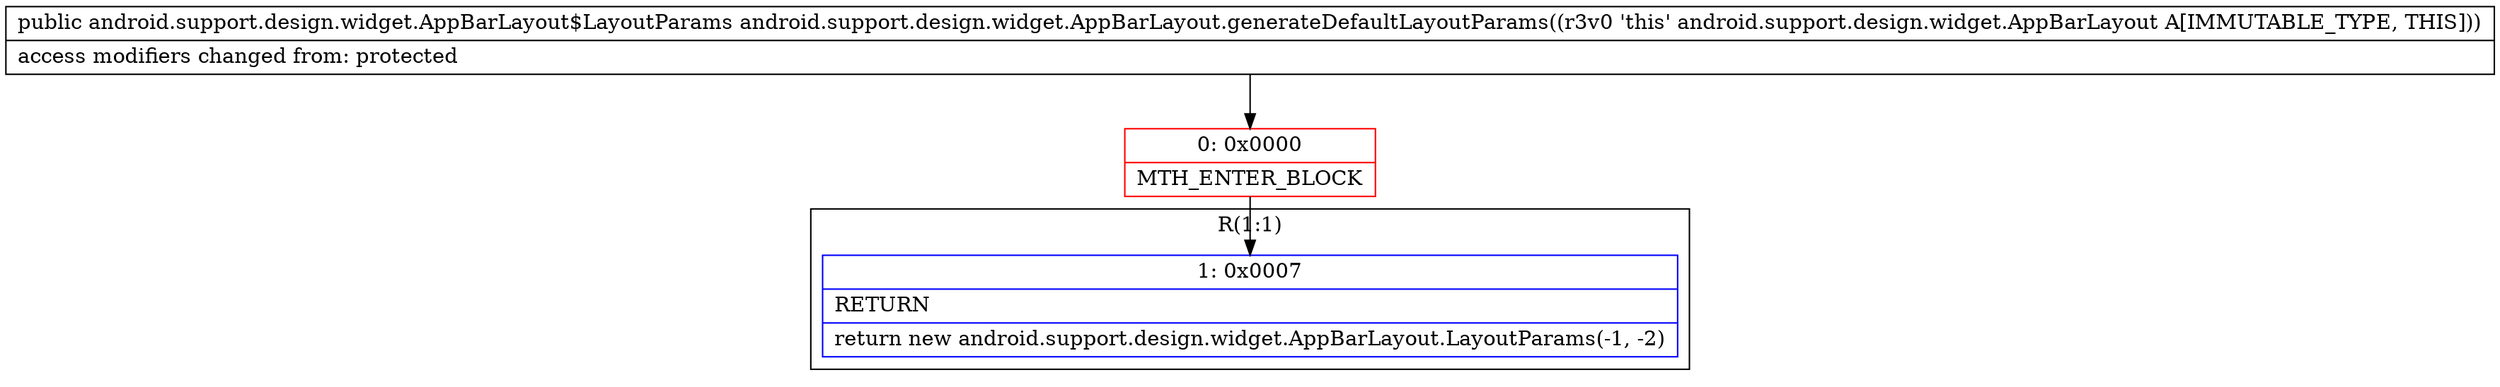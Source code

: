 digraph "CFG forandroid.support.design.widget.AppBarLayout.generateDefaultLayoutParams()Landroid\/support\/design\/widget\/AppBarLayout$LayoutParams;" {
subgraph cluster_Region_373841344 {
label = "R(1:1)";
node [shape=record,color=blue];
Node_1 [shape=record,label="{1\:\ 0x0007|RETURN\l|return new android.support.design.widget.AppBarLayout.LayoutParams(\-1, \-2)\l}"];
}
Node_0 [shape=record,color=red,label="{0\:\ 0x0000|MTH_ENTER_BLOCK\l}"];
MethodNode[shape=record,label="{public android.support.design.widget.AppBarLayout$LayoutParams android.support.design.widget.AppBarLayout.generateDefaultLayoutParams((r3v0 'this' android.support.design.widget.AppBarLayout A[IMMUTABLE_TYPE, THIS]))  | access modifiers changed from: protected\l}"];
MethodNode -> Node_0;
Node_0 -> Node_1;
}

